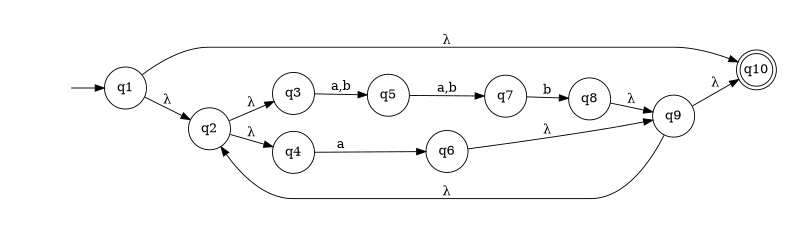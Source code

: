 digraph {
	rankdir=LR;
	margin=0.2;
	size=5;
	node [margin=0.1 shape=circle];
	q10[margin=0 shape=doublecircle];
	" "[color=white width=0];
	" " -> q1;
	q1 -> q2 [label=<&#955;>];
	q1 -> q10 [label=<&#955;>];
	q2 -> q3 [label=<&#955;>];
	q2 -> q4 [label=<&#955;>];
	q3 -> q5 [label="a,b"];
	q4 -> q6 [label="a"];
	q5 -> q7 [label="a,b"];
	q6 -> q9 [label=<&#955;>];
	q7 -> q8 [label="b"];
	q8 -> q9 [label=<&#955;>];
	q9 -> q2 [label=<&#955;>];
	q9 -> q10 [label=<&#955;>];
}
